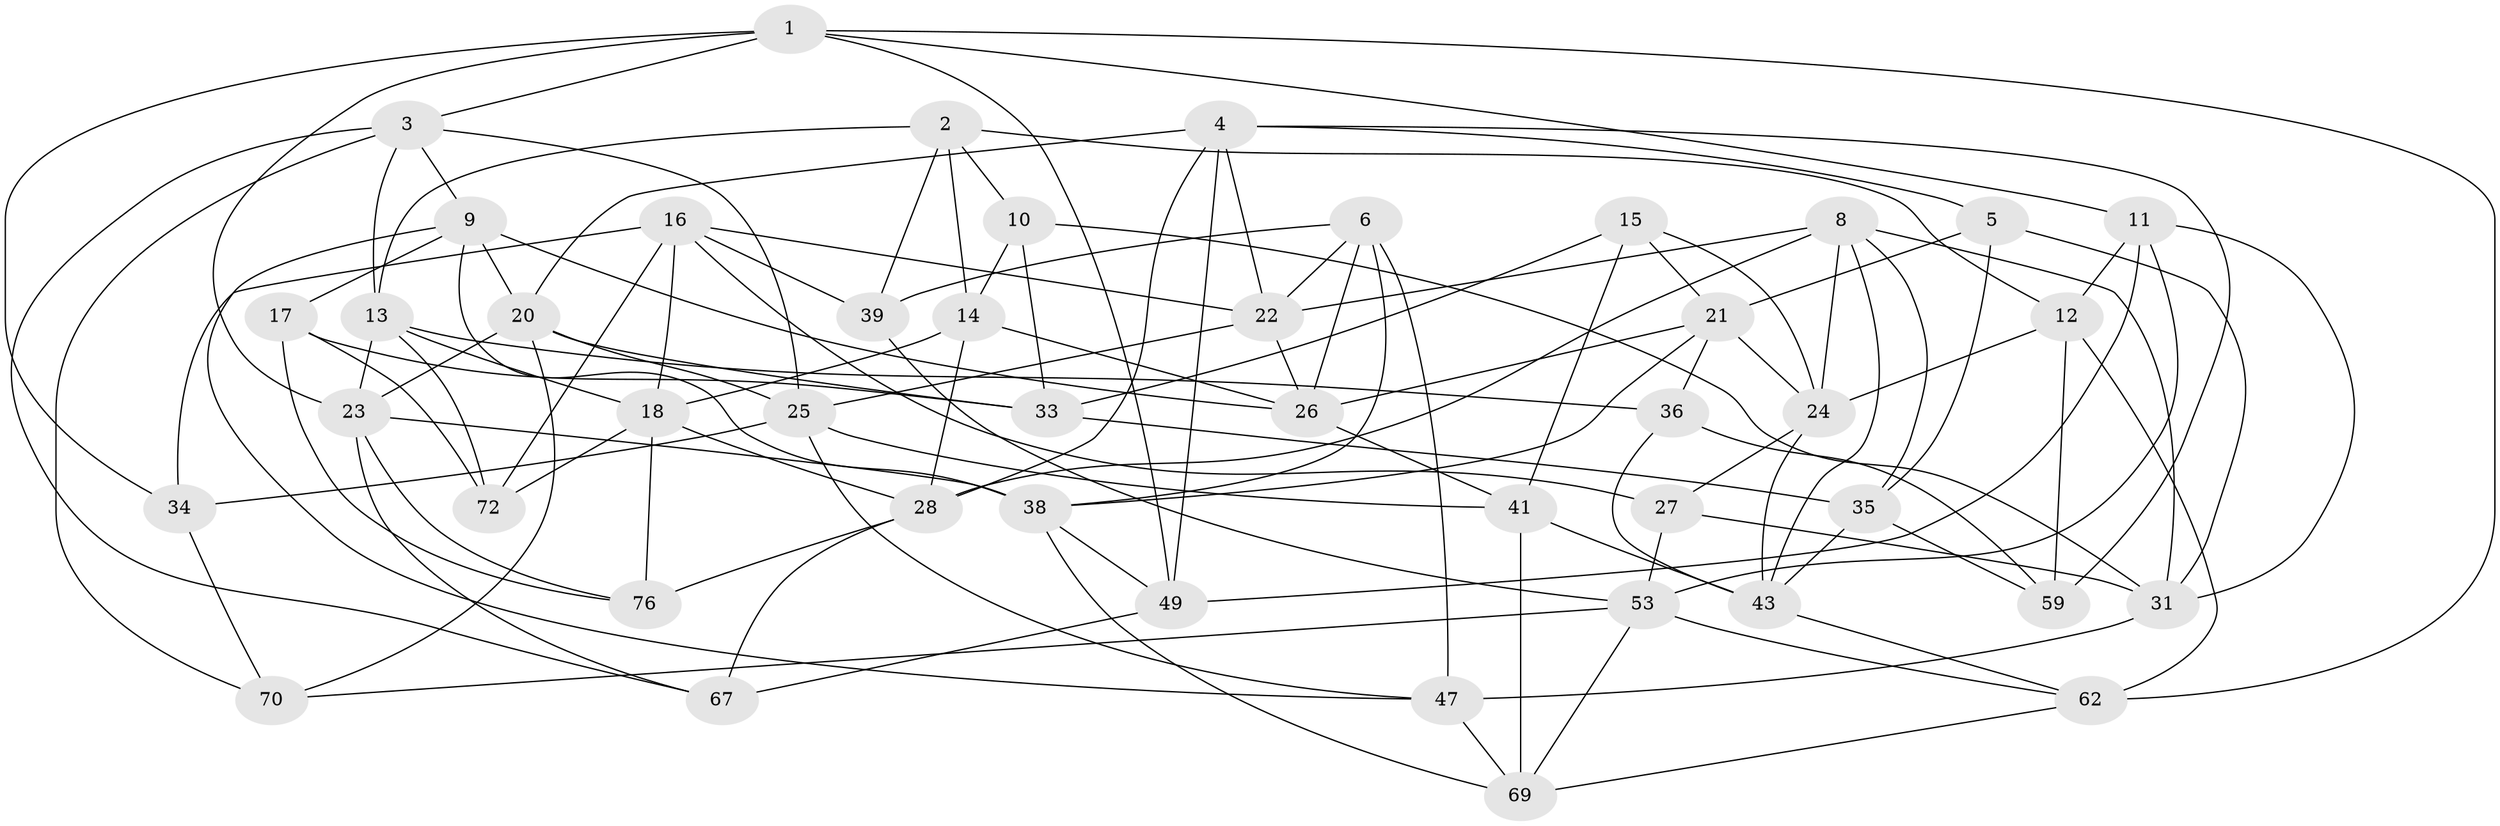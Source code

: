 // original degree distribution, {4: 1.0}
// Generated by graph-tools (version 1.1) at 2025/42/03/06/25 10:42:25]
// undirected, 45 vertices, 116 edges
graph export_dot {
graph [start="1"]
  node [color=gray90,style=filled];
  1 [super="+71"];
  2 [super="+7"];
  3 [super="+45"];
  4 [super="+29"];
  5;
  6 [super="+66"];
  8 [super="+32"];
  9 [super="+46"];
  10;
  11 [super="+42"];
  12 [super="+75"];
  13 [super="+52"];
  14 [super="+19"];
  15;
  16 [super="+55"];
  17;
  18 [super="+51"];
  20 [super="+30"];
  21 [super="+56"];
  22 [super="+44"];
  23 [super="+64"];
  24 [super="+40"];
  25 [super="+37"];
  26 [super="+65"];
  27;
  28 [super="+68"];
  31 [super="+48"];
  33 [super="+57"];
  34;
  35 [super="+73"];
  36;
  38 [super="+54"];
  39;
  41 [super="+61"];
  43 [super="+58"];
  47 [super="+77"];
  49 [super="+50"];
  53 [super="+60"];
  59;
  62 [super="+63"];
  67;
  69 [super="+74"];
  70;
  72;
  76;
  1 -- 3;
  1 -- 23;
  1 -- 11;
  1 -- 34;
  1 -- 62;
  1 -- 49;
  2 -- 14 [weight=2];
  2 -- 10;
  2 -- 12;
  2 -- 13;
  2 -- 39;
  3 -- 25;
  3 -- 67;
  3 -- 70;
  3 -- 9;
  3 -- 13;
  4 -- 5;
  4 -- 59;
  4 -- 28;
  4 -- 22;
  4 -- 49;
  4 -- 20;
  5 -- 31;
  5 -- 21;
  5 -- 35;
  6 -- 26;
  6 -- 38;
  6 -- 39;
  6 -- 47 [weight=2];
  6 -- 22;
  8 -- 22;
  8 -- 31;
  8 -- 28;
  8 -- 43;
  8 -- 35;
  8 -- 24;
  9 -- 20;
  9 -- 26;
  9 -- 17;
  9 -- 47;
  9 -- 38;
  10 -- 33;
  10 -- 14;
  10 -- 31;
  11 -- 12;
  11 -- 31;
  11 -- 49 [weight=2];
  11 -- 53;
  12 -- 59;
  12 -- 62 [weight=2];
  12 -- 24;
  13 -- 36;
  13 -- 18;
  13 -- 72;
  13 -- 23;
  14 -- 18;
  14 -- 26;
  14 -- 28;
  15 -- 24;
  15 -- 33;
  15 -- 21;
  15 -- 41;
  16 -- 39;
  16 -- 72;
  16 -- 34;
  16 -- 27;
  16 -- 18;
  16 -- 22;
  17 -- 76;
  17 -- 72;
  17 -- 33;
  18 -- 28;
  18 -- 76;
  18 -- 72;
  20 -- 33;
  20 -- 23;
  20 -- 25;
  20 -- 70;
  21 -- 36;
  21 -- 38;
  21 -- 26;
  21 -- 24;
  22 -- 25;
  22 -- 26;
  23 -- 67;
  23 -- 76;
  23 -- 38;
  24 -- 27;
  24 -- 43;
  25 -- 34;
  25 -- 47;
  25 -- 41;
  26 -- 41;
  27 -- 53;
  27 -- 31;
  28 -- 67;
  28 -- 76;
  31 -- 47;
  33 -- 35 [weight=2];
  34 -- 70;
  35 -- 43;
  35 -- 59;
  36 -- 59;
  36 -- 43;
  38 -- 49;
  38 -- 69;
  39 -- 53;
  41 -- 69 [weight=2];
  41 -- 43;
  43 -- 62;
  47 -- 69;
  49 -- 67;
  53 -- 69;
  53 -- 70;
  53 -- 62;
  62 -- 69;
}
